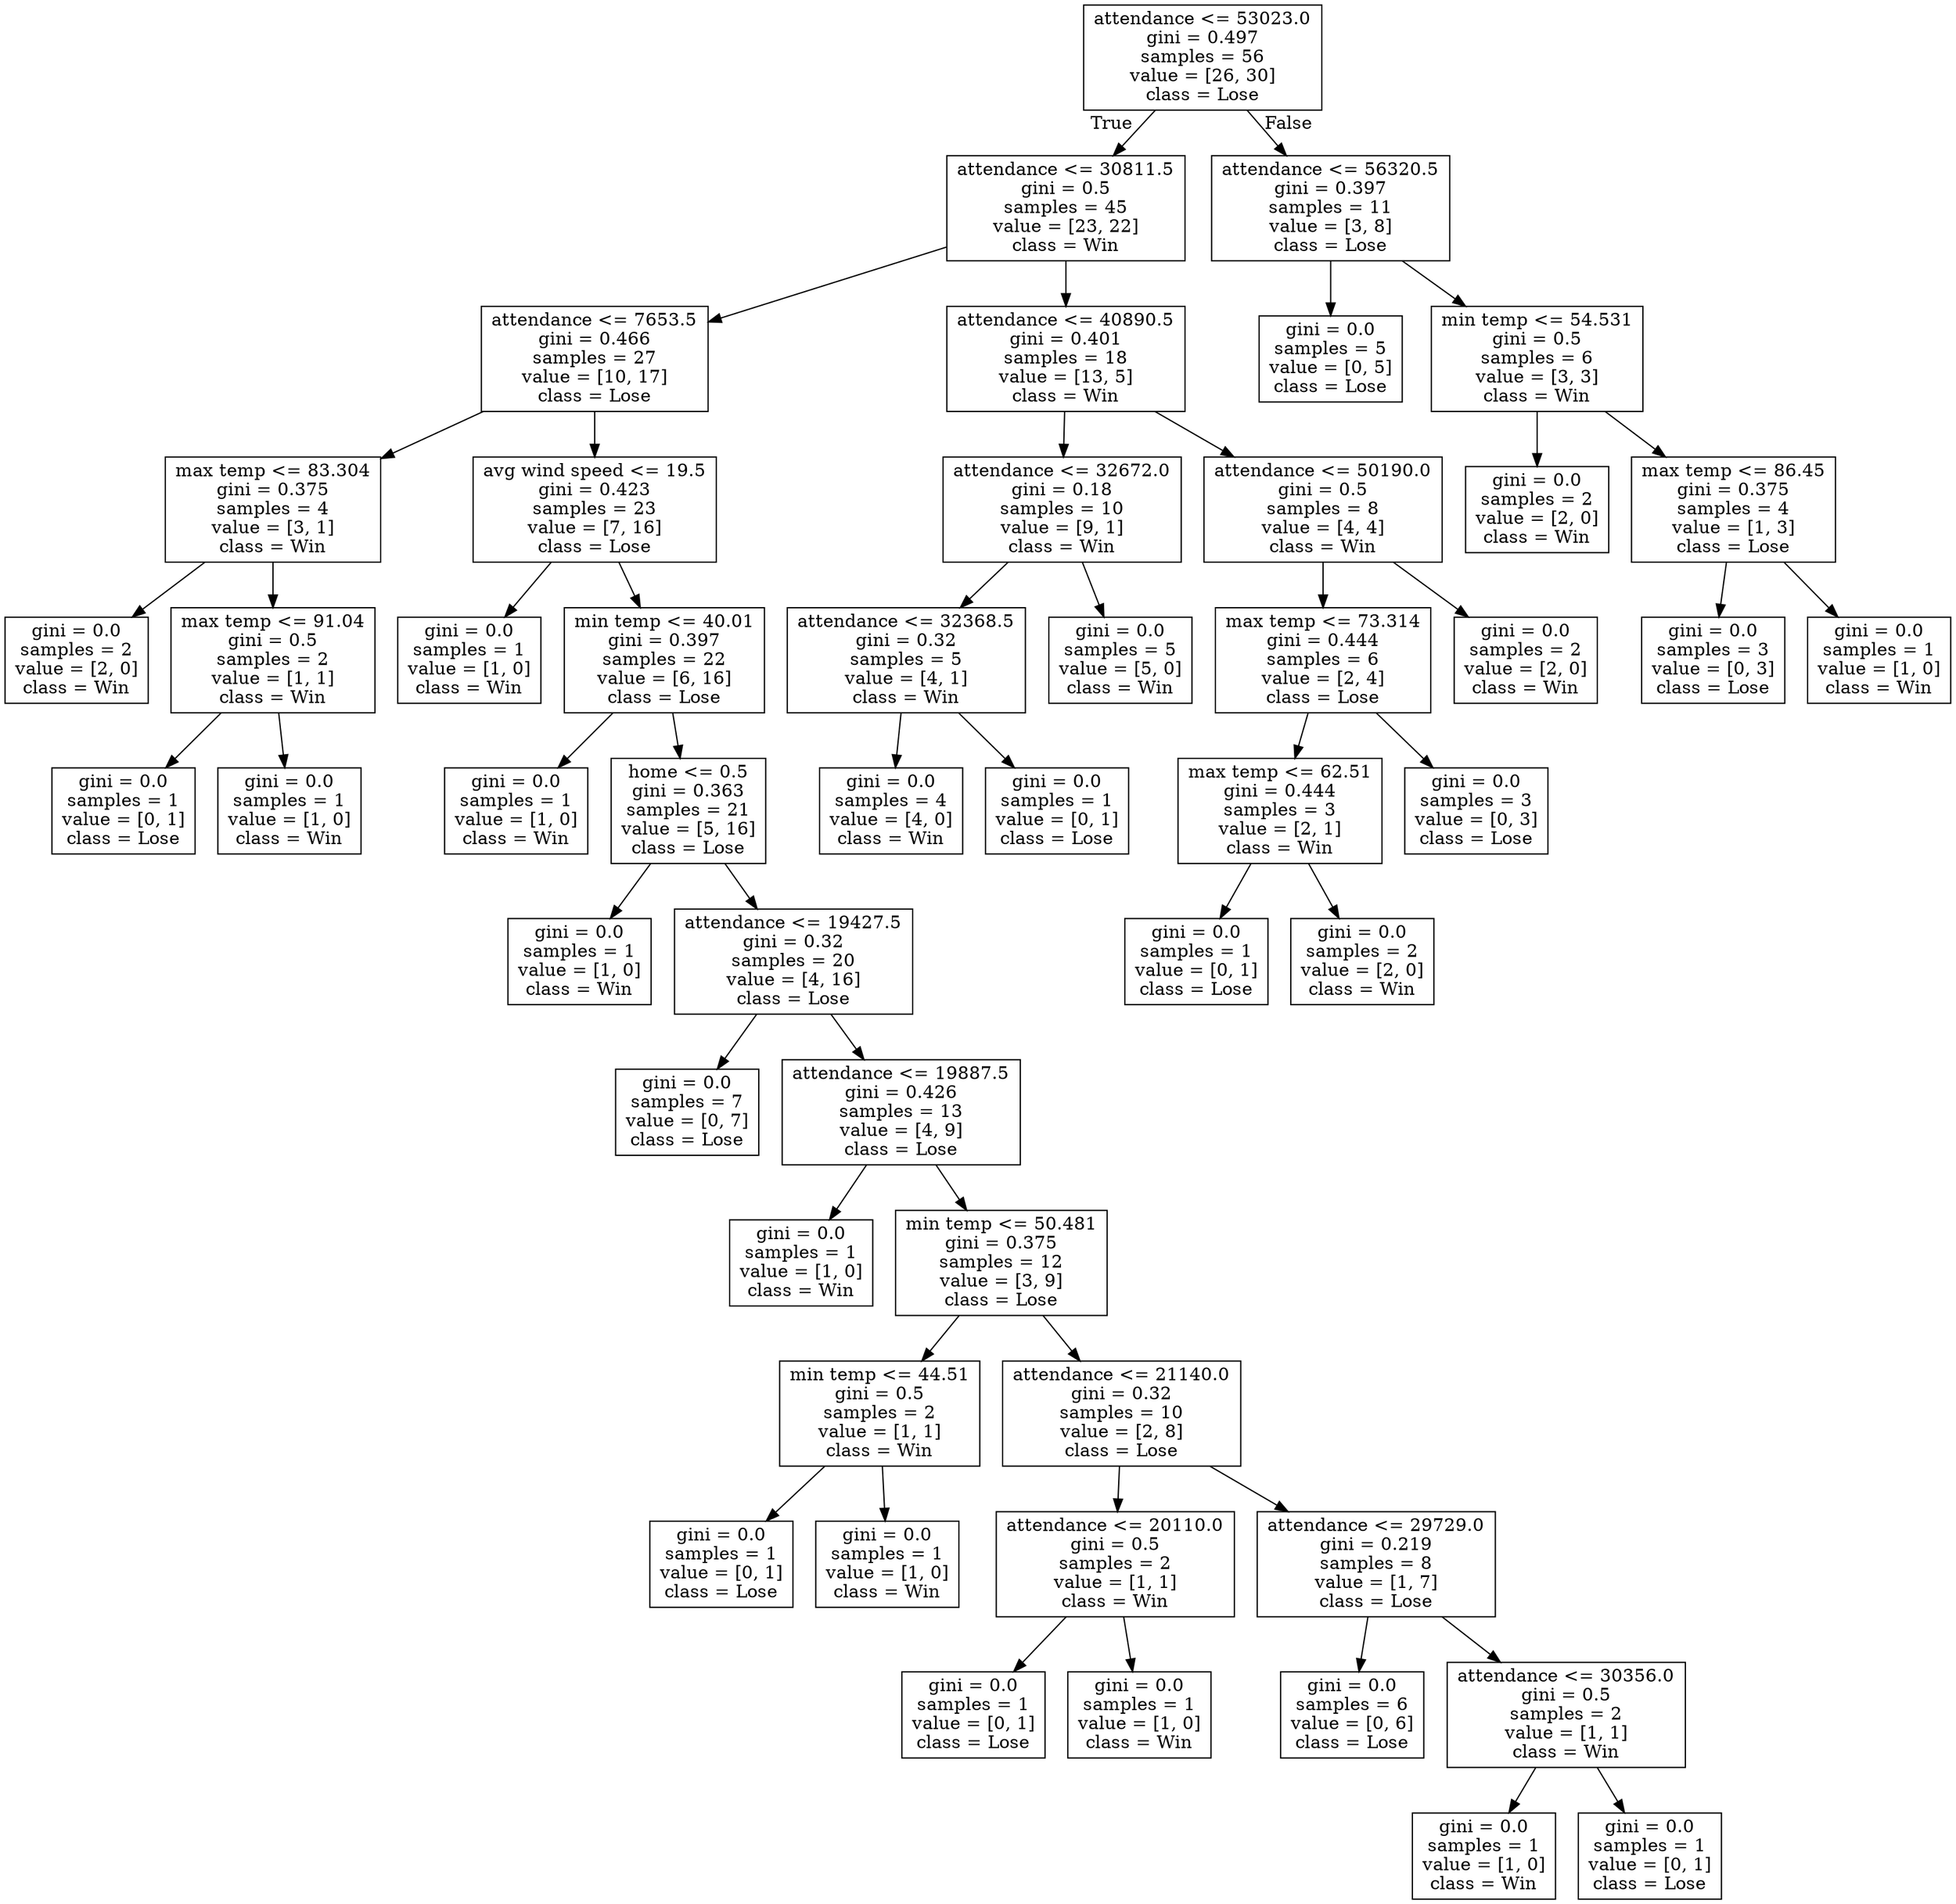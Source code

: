 digraph Tree {
node [shape=box] ;
0 [label="attendance <= 53023.0\ngini = 0.497\nsamples = 56\nvalue = [26, 30]\nclass = Lose"] ;
1 [label="attendance <= 30811.5\ngini = 0.5\nsamples = 45\nvalue = [23, 22]\nclass = Win"] ;
0 -> 1 [labeldistance=2.5, labelangle=45, headlabel="True"] ;
2 [label="attendance <= 7653.5\ngini = 0.466\nsamples = 27\nvalue = [10, 17]\nclass = Lose"] ;
1 -> 2 ;
3 [label="max temp <= 83.304\ngini = 0.375\nsamples = 4\nvalue = [3, 1]\nclass = Win"] ;
2 -> 3 ;
4 [label="gini = 0.0\nsamples = 2\nvalue = [2, 0]\nclass = Win"] ;
3 -> 4 ;
5 [label="max temp <= 91.04\ngini = 0.5\nsamples = 2\nvalue = [1, 1]\nclass = Win"] ;
3 -> 5 ;
6 [label="gini = 0.0\nsamples = 1\nvalue = [0, 1]\nclass = Lose"] ;
5 -> 6 ;
7 [label="gini = 0.0\nsamples = 1\nvalue = [1, 0]\nclass = Win"] ;
5 -> 7 ;
8 [label="avg wind speed <= 19.5\ngini = 0.423\nsamples = 23\nvalue = [7, 16]\nclass = Lose"] ;
2 -> 8 ;
9 [label="gini = 0.0\nsamples = 1\nvalue = [1, 0]\nclass = Win"] ;
8 -> 9 ;
10 [label="min temp <= 40.01\ngini = 0.397\nsamples = 22\nvalue = [6, 16]\nclass = Lose"] ;
8 -> 10 ;
11 [label="gini = 0.0\nsamples = 1\nvalue = [1, 0]\nclass = Win"] ;
10 -> 11 ;
12 [label="home <= 0.5\ngini = 0.363\nsamples = 21\nvalue = [5, 16]\nclass = Lose"] ;
10 -> 12 ;
13 [label="gini = 0.0\nsamples = 1\nvalue = [1, 0]\nclass = Win"] ;
12 -> 13 ;
14 [label="attendance <= 19427.5\ngini = 0.32\nsamples = 20\nvalue = [4, 16]\nclass = Lose"] ;
12 -> 14 ;
15 [label="gini = 0.0\nsamples = 7\nvalue = [0, 7]\nclass = Lose"] ;
14 -> 15 ;
16 [label="attendance <= 19887.5\ngini = 0.426\nsamples = 13\nvalue = [4, 9]\nclass = Lose"] ;
14 -> 16 ;
17 [label="gini = 0.0\nsamples = 1\nvalue = [1, 0]\nclass = Win"] ;
16 -> 17 ;
18 [label="min temp <= 50.481\ngini = 0.375\nsamples = 12\nvalue = [3, 9]\nclass = Lose"] ;
16 -> 18 ;
19 [label="min temp <= 44.51\ngini = 0.5\nsamples = 2\nvalue = [1, 1]\nclass = Win"] ;
18 -> 19 ;
20 [label="gini = 0.0\nsamples = 1\nvalue = [0, 1]\nclass = Lose"] ;
19 -> 20 ;
21 [label="gini = 0.0\nsamples = 1\nvalue = [1, 0]\nclass = Win"] ;
19 -> 21 ;
22 [label="attendance <= 21140.0\ngini = 0.32\nsamples = 10\nvalue = [2, 8]\nclass = Lose"] ;
18 -> 22 ;
23 [label="attendance <= 20110.0\ngini = 0.5\nsamples = 2\nvalue = [1, 1]\nclass = Win"] ;
22 -> 23 ;
24 [label="gini = 0.0\nsamples = 1\nvalue = [0, 1]\nclass = Lose"] ;
23 -> 24 ;
25 [label="gini = 0.0\nsamples = 1\nvalue = [1, 0]\nclass = Win"] ;
23 -> 25 ;
26 [label="attendance <= 29729.0\ngini = 0.219\nsamples = 8\nvalue = [1, 7]\nclass = Lose"] ;
22 -> 26 ;
27 [label="gini = 0.0\nsamples = 6\nvalue = [0, 6]\nclass = Lose"] ;
26 -> 27 ;
28 [label="attendance <= 30356.0\ngini = 0.5\nsamples = 2\nvalue = [1, 1]\nclass = Win"] ;
26 -> 28 ;
29 [label="gini = 0.0\nsamples = 1\nvalue = [1, 0]\nclass = Win"] ;
28 -> 29 ;
30 [label="gini = 0.0\nsamples = 1\nvalue = [0, 1]\nclass = Lose"] ;
28 -> 30 ;
31 [label="attendance <= 40890.5\ngini = 0.401\nsamples = 18\nvalue = [13, 5]\nclass = Win"] ;
1 -> 31 ;
32 [label="attendance <= 32672.0\ngini = 0.18\nsamples = 10\nvalue = [9, 1]\nclass = Win"] ;
31 -> 32 ;
33 [label="attendance <= 32368.5\ngini = 0.32\nsamples = 5\nvalue = [4, 1]\nclass = Win"] ;
32 -> 33 ;
34 [label="gini = 0.0\nsamples = 4\nvalue = [4, 0]\nclass = Win"] ;
33 -> 34 ;
35 [label="gini = 0.0\nsamples = 1\nvalue = [0, 1]\nclass = Lose"] ;
33 -> 35 ;
36 [label="gini = 0.0\nsamples = 5\nvalue = [5, 0]\nclass = Win"] ;
32 -> 36 ;
37 [label="attendance <= 50190.0\ngini = 0.5\nsamples = 8\nvalue = [4, 4]\nclass = Win"] ;
31 -> 37 ;
38 [label="max temp <= 73.314\ngini = 0.444\nsamples = 6\nvalue = [2, 4]\nclass = Lose"] ;
37 -> 38 ;
39 [label="max temp <= 62.51\ngini = 0.444\nsamples = 3\nvalue = [2, 1]\nclass = Win"] ;
38 -> 39 ;
40 [label="gini = 0.0\nsamples = 1\nvalue = [0, 1]\nclass = Lose"] ;
39 -> 40 ;
41 [label="gini = 0.0\nsamples = 2\nvalue = [2, 0]\nclass = Win"] ;
39 -> 41 ;
42 [label="gini = 0.0\nsamples = 3\nvalue = [0, 3]\nclass = Lose"] ;
38 -> 42 ;
43 [label="gini = 0.0\nsamples = 2\nvalue = [2, 0]\nclass = Win"] ;
37 -> 43 ;
44 [label="attendance <= 56320.5\ngini = 0.397\nsamples = 11\nvalue = [3, 8]\nclass = Lose"] ;
0 -> 44 [labeldistance=2.5, labelangle=-45, headlabel="False"] ;
45 [label="gini = 0.0\nsamples = 5\nvalue = [0, 5]\nclass = Lose"] ;
44 -> 45 ;
46 [label="min temp <= 54.531\ngini = 0.5\nsamples = 6\nvalue = [3, 3]\nclass = Win"] ;
44 -> 46 ;
47 [label="gini = 0.0\nsamples = 2\nvalue = [2, 0]\nclass = Win"] ;
46 -> 47 ;
48 [label="max temp <= 86.45\ngini = 0.375\nsamples = 4\nvalue = [1, 3]\nclass = Lose"] ;
46 -> 48 ;
49 [label="gini = 0.0\nsamples = 3\nvalue = [0, 3]\nclass = Lose"] ;
48 -> 49 ;
50 [label="gini = 0.0\nsamples = 1\nvalue = [1, 0]\nclass = Win"] ;
48 -> 50 ;
}